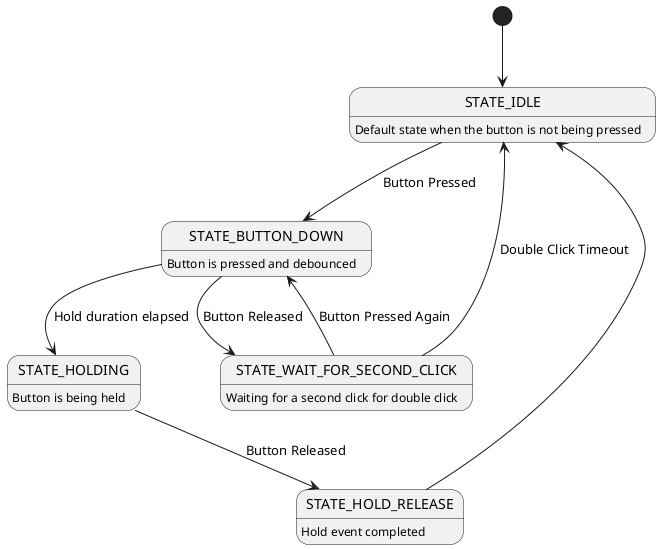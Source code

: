 @startuml button
[*] --> STATE_IDLE

STATE_IDLE : Default state when the button is not being pressed
STATE_IDLE --> STATE_BUTTON_DOWN : Button Pressed

STATE_BUTTON_DOWN : Button is pressed and debounced
STATE_BUTTON_DOWN --> STATE_HOLDING : Hold duration elapsed
STATE_BUTTON_DOWN --> STATE_WAIT_FOR_SECOND_CLICK : Button Released

STATE_WAIT_FOR_SECOND_CLICK : Waiting for a second click for double click
STATE_WAIT_FOR_SECOND_CLICK --> STATE_BUTTON_DOWN : Button Pressed Again
STATE_WAIT_FOR_SECOND_CLICK --> STATE_IDLE : Double Click Timeout

STATE_HOLDING : Button is being held
STATE_HOLDING --> STATE_HOLD_RELEASE : Button Released

STATE_HOLD_RELEASE : Hold event completed
STATE_HOLD_RELEASE --> STATE_IDLE
@enduml
